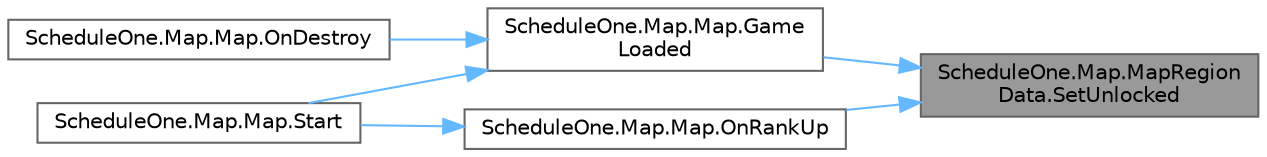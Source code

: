 digraph "ScheduleOne.Map.MapRegionData.SetUnlocked"
{
 // LATEX_PDF_SIZE
  bgcolor="transparent";
  edge [fontname=Helvetica,fontsize=10,labelfontname=Helvetica,labelfontsize=10];
  node [fontname=Helvetica,fontsize=10,shape=box,height=0.2,width=0.4];
  rankdir="RL";
  Node1 [id="Node000001",label="ScheduleOne.Map.MapRegion\lData.SetUnlocked",height=0.2,width=0.4,color="gray40", fillcolor="grey60", style="filled", fontcolor="black",tooltip=" "];
  Node1 -> Node2 [id="edge1_Node000001_Node000002",dir="back",color="steelblue1",style="solid",tooltip=" "];
  Node2 [id="Node000002",label="ScheduleOne.Map.Map.Game\lLoaded",height=0.2,width=0.4,color="grey40", fillcolor="white", style="filled",URL="$class_schedule_one_1_1_map_1_1_map.html#a28320d1f9c89cecc592e12759e686ae4",tooltip=" "];
  Node2 -> Node3 [id="edge2_Node000002_Node000003",dir="back",color="steelblue1",style="solid",tooltip=" "];
  Node3 [id="Node000003",label="ScheduleOne.Map.Map.OnDestroy",height=0.2,width=0.4,color="grey40", fillcolor="white", style="filled",URL="$class_schedule_one_1_1_map_1_1_map.html#a6eec34e47e6e8bd5c4f6ebeee9bc1b8a",tooltip=" "];
  Node2 -> Node4 [id="edge3_Node000002_Node000004",dir="back",color="steelblue1",style="solid",tooltip=" "];
  Node4 [id="Node000004",label="ScheduleOne.Map.Map.Start",height=0.2,width=0.4,color="grey40", fillcolor="white", style="filled",URL="$class_schedule_one_1_1_map_1_1_map.html#aefd1ebab479ff4a229563ba1f3434681",tooltip=" "];
  Node1 -> Node5 [id="edge4_Node000001_Node000005",dir="back",color="steelblue1",style="solid",tooltip=" "];
  Node5 [id="Node000005",label="ScheduleOne.Map.Map.OnRankUp",height=0.2,width=0.4,color="grey40", fillcolor="white", style="filled",URL="$class_schedule_one_1_1_map_1_1_map.html#a9950cb20559f63152c350c0f74f419e9",tooltip=" "];
  Node5 -> Node4 [id="edge5_Node000005_Node000004",dir="back",color="steelblue1",style="solid",tooltip=" "];
}
